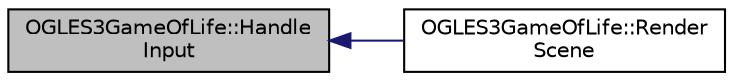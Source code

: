 digraph "OGLES3GameOfLife::HandleInput"
{
  edge [fontname="Helvetica",fontsize="10",labelfontname="Helvetica",labelfontsize="10"];
  node [fontname="Helvetica",fontsize="10",shape=record];
  rankdir="LR";
  Node1 [label="OGLES3GameOfLife::Handle\lInput",height=0.2,width=0.4,color="black", fillcolor="grey75", style="filled", fontcolor="black"];
  Node1 -> Node2 [dir="back",color="midnightblue",fontsize="10",style="solid",fontname="Helvetica"];
  Node2 [label="OGLES3GameOfLife::Render\lScene",height=0.2,width=0.4,color="black", fillcolor="white", style="filled",URL="$class_o_g_l_e_s3_game_of_life.html#ab85eed0bf61f4f697382b5d9175ded6c"];
}

